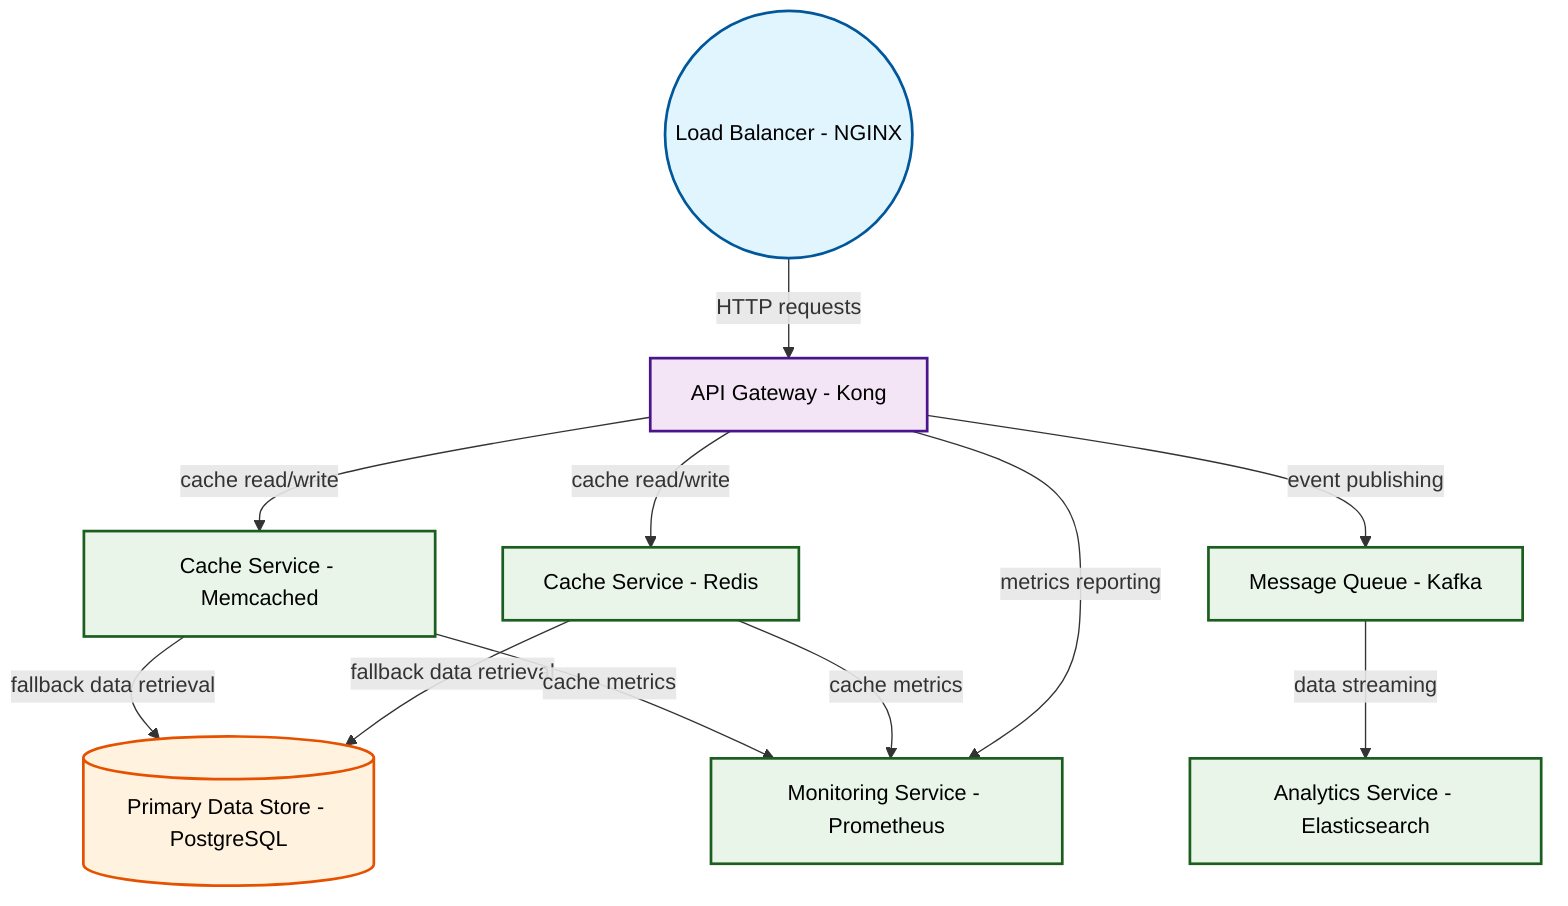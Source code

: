 graph TB

    %% Professional Software Architecture Styling
    classDef userInterface fill:#e1f5fe,stroke:#01579b,stroke-width:2px,color:#000
    classDef apiLayer fill:#f3e5f5,stroke:#4a148c,stroke-width:2px,color:#000
    classDef service fill:#e8f5e8,stroke:#1b5e20,stroke-width:2px,color:#000
    classDef database fill:#fff3e0,stroke:#e65100,stroke-width:2px,color:#000
    classDef cache fill:#fce4ec,stroke:#880e4f,stroke-width:2px,color:#000
    classDef external fill:#f1f8e9,stroke:#33691e,stroke-width:2px,color:#000

    lb-1((Load Balancer - NGINX))
    api-gateway-1[API Gateway - Kong]
    cache-service-1[Cache Service - Redis]
    cache-service-2[Cache Service - Memcached]
    data-store-1[(Primary Data Store - PostgreSQL)]
    message-queue-1[Message Queue - Kafka]
    monitoring-1[Monitoring Service - Prometheus]
    analytics-1[Analytics Service - Elasticsearch]

    lb-1 -->|HTTP requests| api-gateway-1
    api-gateway-1 -->|cache read/write| cache-service-1
    api-gateway-1 -->|cache read/write| cache-service-2
    cache-service-1 -->|fallback data retrieval| data-store-1
    cache-service-2 -->|fallback data retrieval| data-store-1
    api-gateway-1 -->|event publishing| message-queue-1
    message-queue-1 -->|data streaming| analytics-1
    api-gateway-1 -->|metrics reporting| monitoring-1
    cache-service-1 -->|cache metrics| monitoring-1
    cache-service-2 -->|cache metrics| monitoring-1

    class lb-1 userInterface
    class api-gateway-1 apiLayer
    class cache-service-1 service
    class cache-service-2 service
    class data-store-1 database
    class message-queue-1 service
    class monitoring-1 service
    class analytics-1 service